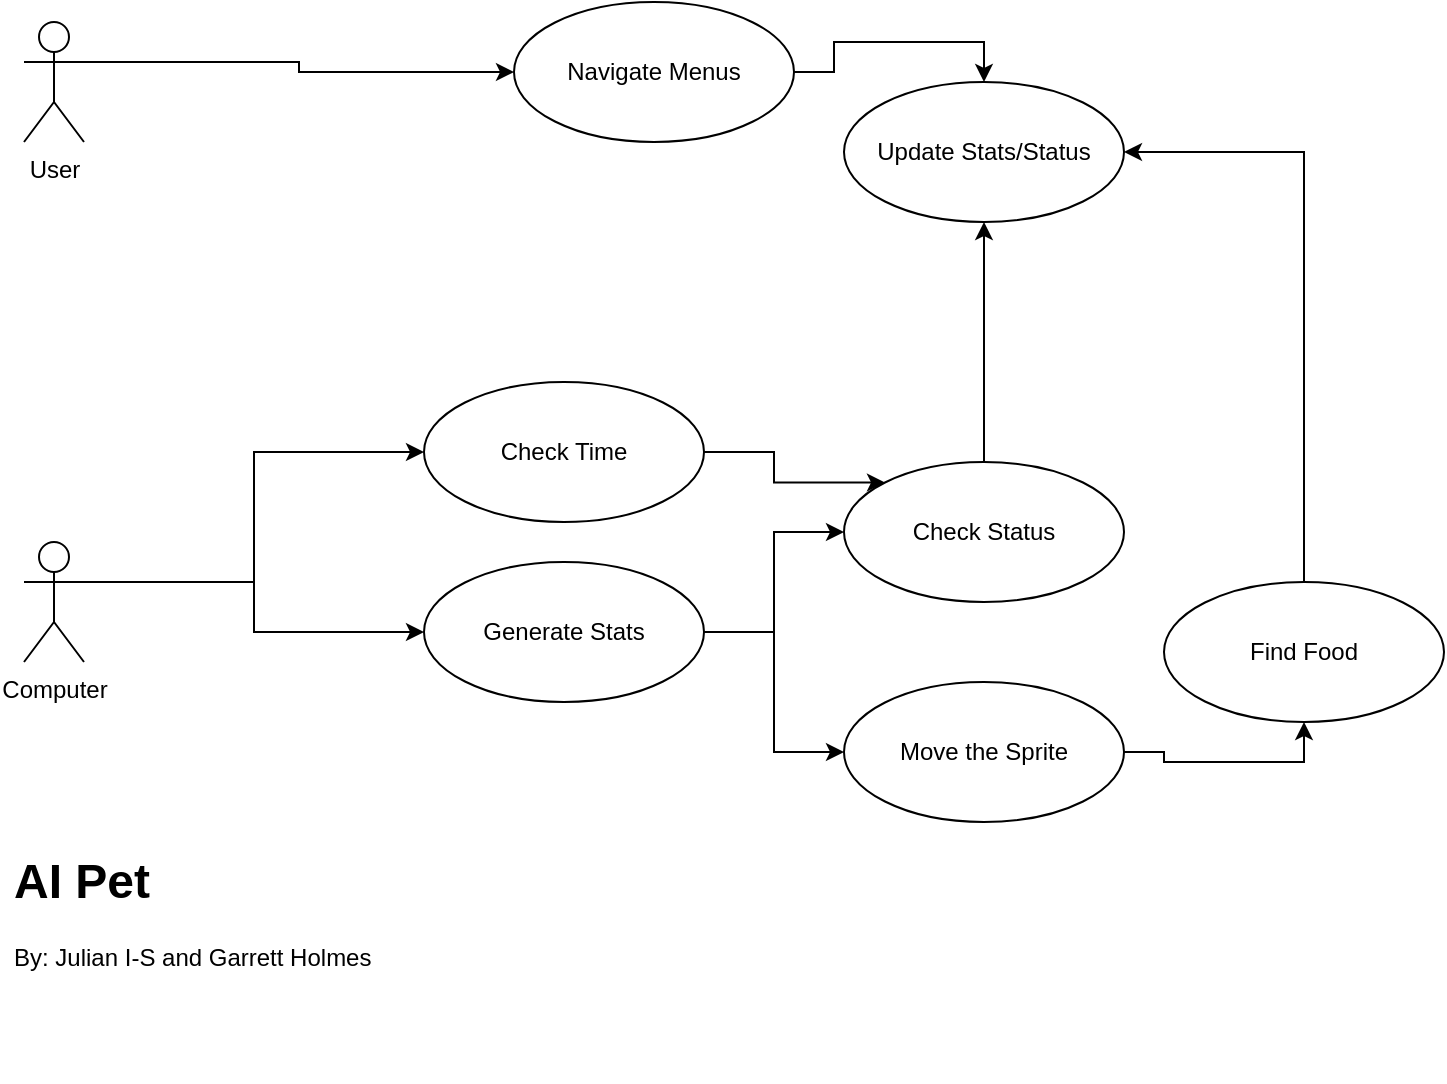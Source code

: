 <mxfile version="10.7.5" type="device"><diagram id="rauCWAGMKQY6dA-0YVwx" name="Page-1"><mxGraphModel dx="754" dy="434" grid="1" gridSize="10" guides="1" tooltips="1" connect="1" arrows="1" fold="1" page="1" pageScale="1" pageWidth="850" pageHeight="1100" math="0" shadow="0"><root><mxCell id="0"/><mxCell id="1" parent="0"/><mxCell id="berg0hDs4UqGoZUoO_Wy-16" style="edgeStyle=orthogonalEdgeStyle;rounded=0;orthogonalLoop=1;jettySize=auto;html=1;exitX=1;exitY=0.333;exitDx=0;exitDy=0;exitPerimeter=0;entryX=0;entryY=0.5;entryDx=0;entryDy=0;" parent="1" source="berg0hDs4UqGoZUoO_Wy-1" target="berg0hDs4UqGoZUoO_Wy-20" edge="1"><mxGeometry relative="1" as="geometry"><mxPoint x="370" y="140" as="targetPoint"/></mxGeometry></mxCell><mxCell id="berg0hDs4UqGoZUoO_Wy-1" value="User" style="shape=umlActor;verticalLabelPosition=bottom;labelBackgroundColor=#ffffff;verticalAlign=top;html=1;" parent="1" vertex="1"><mxGeometry x="110" y="110" width="30" height="60" as="geometry"/></mxCell><mxCell id="berg0hDs4UqGoZUoO_Wy-6" value="Update Stats/Status" style="ellipse;whiteSpace=wrap;html=1;" parent="1" vertex="1"><mxGeometry x="520" y="140" width="140" height="70" as="geometry"/></mxCell><mxCell id="berg0hDs4UqGoZUoO_Wy-15" style="edgeStyle=orthogonalEdgeStyle;rounded=0;orthogonalLoop=1;jettySize=auto;html=1;entryX=0;entryY=0.5;entryDx=0;entryDy=0;exitX=1;exitY=0.333;exitDx=0;exitDy=0;exitPerimeter=0;" parent="1" source="berg0hDs4UqGoZUoO_Wy-7" target="berg0hDs4UqGoZUoO_Wy-12" edge="1"><mxGeometry relative="1" as="geometry"/></mxCell><mxCell id="berg0hDs4UqGoZUoO_Wy-23" style="edgeStyle=orthogonalEdgeStyle;rounded=0;orthogonalLoop=1;jettySize=auto;html=1;exitX=1;exitY=0.333;exitDx=0;exitDy=0;exitPerimeter=0;entryX=0;entryY=0.5;entryDx=0;entryDy=0;" parent="1" source="berg0hDs4UqGoZUoO_Wy-7" target="berg0hDs4UqGoZUoO_Wy-22" edge="1"><mxGeometry relative="1" as="geometry"/></mxCell><mxCell id="berg0hDs4UqGoZUoO_Wy-7" value="Computer" style="shape=umlActor;verticalLabelPosition=bottom;labelBackgroundColor=#ffffff;verticalAlign=top;html=1;" parent="1" vertex="1"><mxGeometry x="110" y="370" width="30" height="60" as="geometry"/></mxCell><mxCell id="berg0hDs4UqGoZUoO_Wy-18" style="edgeStyle=orthogonalEdgeStyle;rounded=0;orthogonalLoop=1;jettySize=auto;html=1;exitX=1;exitY=0.5;exitDx=0;exitDy=0;entryX=0;entryY=0.5;entryDx=0;entryDy=0;" parent="1" source="berg0hDs4UqGoZUoO_Wy-12" target="berg0hDs4UqGoZUoO_Wy-13" edge="1"><mxGeometry relative="1" as="geometry"/></mxCell><mxCell id="berg0hDs4UqGoZUoO_Wy-19" style="edgeStyle=orthogonalEdgeStyle;rounded=0;orthogonalLoop=1;jettySize=auto;html=1;exitX=1;exitY=0.5;exitDx=0;exitDy=0;" parent="1" source="berg0hDs4UqGoZUoO_Wy-12" target="berg0hDs4UqGoZUoO_Wy-14" edge="1"><mxGeometry relative="1" as="geometry"/></mxCell><mxCell id="berg0hDs4UqGoZUoO_Wy-12" value="Generate Stats" style="ellipse;whiteSpace=wrap;html=1;" parent="1" vertex="1"><mxGeometry x="310" y="380" width="140" height="70" as="geometry"/></mxCell><mxCell id="berg0hDs4UqGoZUoO_Wy-25" style="edgeStyle=orthogonalEdgeStyle;rounded=0;orthogonalLoop=1;jettySize=auto;html=1;exitX=0.5;exitY=0;exitDx=0;exitDy=0;entryX=0.5;entryY=1;entryDx=0;entryDy=0;" parent="1" source="berg0hDs4UqGoZUoO_Wy-13" target="berg0hDs4UqGoZUoO_Wy-6" edge="1"><mxGeometry relative="1" as="geometry"/></mxCell><mxCell id="berg0hDs4UqGoZUoO_Wy-13" value="Check Status" style="ellipse;whiteSpace=wrap;html=1;" parent="1" vertex="1"><mxGeometry x="520" y="330" width="140" height="70" as="geometry"/></mxCell><mxCell id="berg0hDs4UqGoZUoO_Wy-27" style="edgeStyle=orthogonalEdgeStyle;rounded=0;orthogonalLoop=1;jettySize=auto;html=1;exitX=1;exitY=0.5;exitDx=0;exitDy=0;entryX=0.5;entryY=1;entryDx=0;entryDy=0;" parent="1" source="berg0hDs4UqGoZUoO_Wy-14" target="berg0hDs4UqGoZUoO_Wy-26" edge="1"><mxGeometry relative="1" as="geometry"/></mxCell><mxCell id="berg0hDs4UqGoZUoO_Wy-14" value="Move the Sprite" style="ellipse;whiteSpace=wrap;html=1;" parent="1" vertex="1"><mxGeometry x="520" y="440" width="140" height="70" as="geometry"/></mxCell><mxCell id="berg0hDs4UqGoZUoO_Wy-21" style="edgeStyle=orthogonalEdgeStyle;rounded=0;orthogonalLoop=1;jettySize=auto;html=1;exitX=1;exitY=0.5;exitDx=0;exitDy=0;entryX=0.5;entryY=0;entryDx=0;entryDy=0;" parent="1" source="berg0hDs4UqGoZUoO_Wy-20" target="berg0hDs4UqGoZUoO_Wy-6" edge="1"><mxGeometry relative="1" as="geometry"/></mxCell><mxCell id="berg0hDs4UqGoZUoO_Wy-20" value="Navigate Menus" style="ellipse;whiteSpace=wrap;html=1;" parent="1" vertex="1"><mxGeometry x="355" y="100" width="140" height="70" as="geometry"/></mxCell><mxCell id="berg0hDs4UqGoZUoO_Wy-24" style="edgeStyle=orthogonalEdgeStyle;rounded=0;orthogonalLoop=1;jettySize=auto;html=1;exitX=1;exitY=0.5;exitDx=0;exitDy=0;entryX=0;entryY=0;entryDx=0;entryDy=0;" parent="1" source="berg0hDs4UqGoZUoO_Wy-22" target="berg0hDs4UqGoZUoO_Wy-13" edge="1"><mxGeometry relative="1" as="geometry"/></mxCell><mxCell id="berg0hDs4UqGoZUoO_Wy-22" value="Check Time" style="ellipse;whiteSpace=wrap;html=1;" parent="1" vertex="1"><mxGeometry x="310" y="290" width="140" height="70" as="geometry"/></mxCell><mxCell id="berg0hDs4UqGoZUoO_Wy-28" style="edgeStyle=orthogonalEdgeStyle;rounded=0;orthogonalLoop=1;jettySize=auto;html=1;exitX=0.5;exitY=0;exitDx=0;exitDy=0;entryX=1;entryY=0.5;entryDx=0;entryDy=0;" parent="1" source="berg0hDs4UqGoZUoO_Wy-26" target="berg0hDs4UqGoZUoO_Wy-6" edge="1"><mxGeometry relative="1" as="geometry"/></mxCell><mxCell id="berg0hDs4UqGoZUoO_Wy-26" value="Find Food" style="ellipse;whiteSpace=wrap;html=1;" parent="1" vertex="1"><mxGeometry x="680" y="390" width="140" height="70" as="geometry"/></mxCell><mxCell id="HZG0_qKUGovNz-m5u4H6-1" value="&lt;h1&gt;AI Pet&lt;/h1&gt;&lt;div&gt;By: Julian I-S and Garrett Holmes&lt;/div&gt;" style="text;html=1;strokeColor=none;fillColor=none;spacing=5;spacingTop=-20;whiteSpace=wrap;overflow=hidden;rounded=0;" vertex="1" parent="1"><mxGeometry x="100" y="520" width="190" height="120" as="geometry"/></mxCell></root></mxGraphModel></diagram></mxfile>